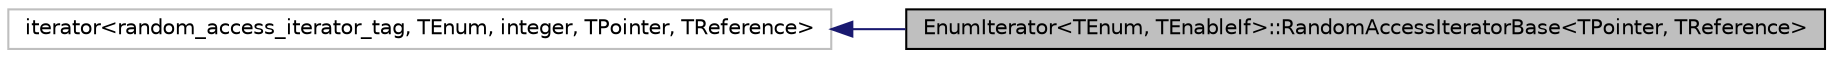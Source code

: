 digraph "EnumIterator&lt;TEnum, TEnableIf&gt;::RandomAccessIteratorBase&lt;TPointer, TReference&gt;"
{
  edge [fontname="Helvetica",fontsize="10",labelfontname="Helvetica",labelfontsize="10"];
  node [fontname="Helvetica",fontsize="10",shape=record];
  rankdir="LR";
  Node2 [label="EnumIterator\<TEnum, TEnableIf\>::RandomAccessIteratorBase\<TPointer, TReference\>",height=0.2,width=0.4,color="black", fillcolor="grey75", style="filled", fontcolor="black"];
  Node3 [label="iterator\<random_access_iterator_tag, TEnum, integer, TPointer, TReference\>",height=0.2,width=0.4,color="grey75", fillcolor="white", style="filled"];
  Node3 -> Node2 [dir="back",color="midnightblue",fontsize="10",style="solid",fontname="Helvetica"];
}

